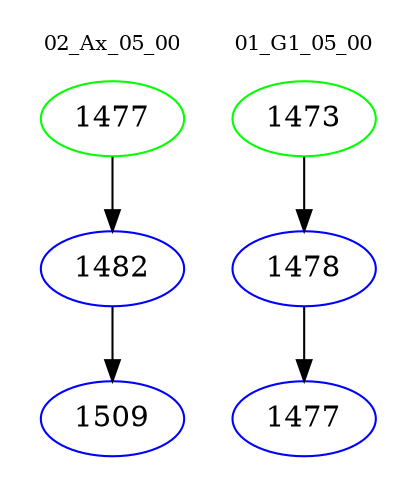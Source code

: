 digraph{
subgraph cluster_0 {
color = white
label = "02_Ax_05_00";
fontsize=10;
T0_1477 [label="1477", color="green"]
T0_1477 -> T0_1482 [color="black"]
T0_1482 [label="1482", color="blue"]
T0_1482 -> T0_1509 [color="black"]
T0_1509 [label="1509", color="blue"]
}
subgraph cluster_1 {
color = white
label = "01_G1_05_00";
fontsize=10;
T1_1473 [label="1473", color="green"]
T1_1473 -> T1_1478 [color="black"]
T1_1478 [label="1478", color="blue"]
T1_1478 -> T1_1477 [color="black"]
T1_1477 [label="1477", color="blue"]
}
}
